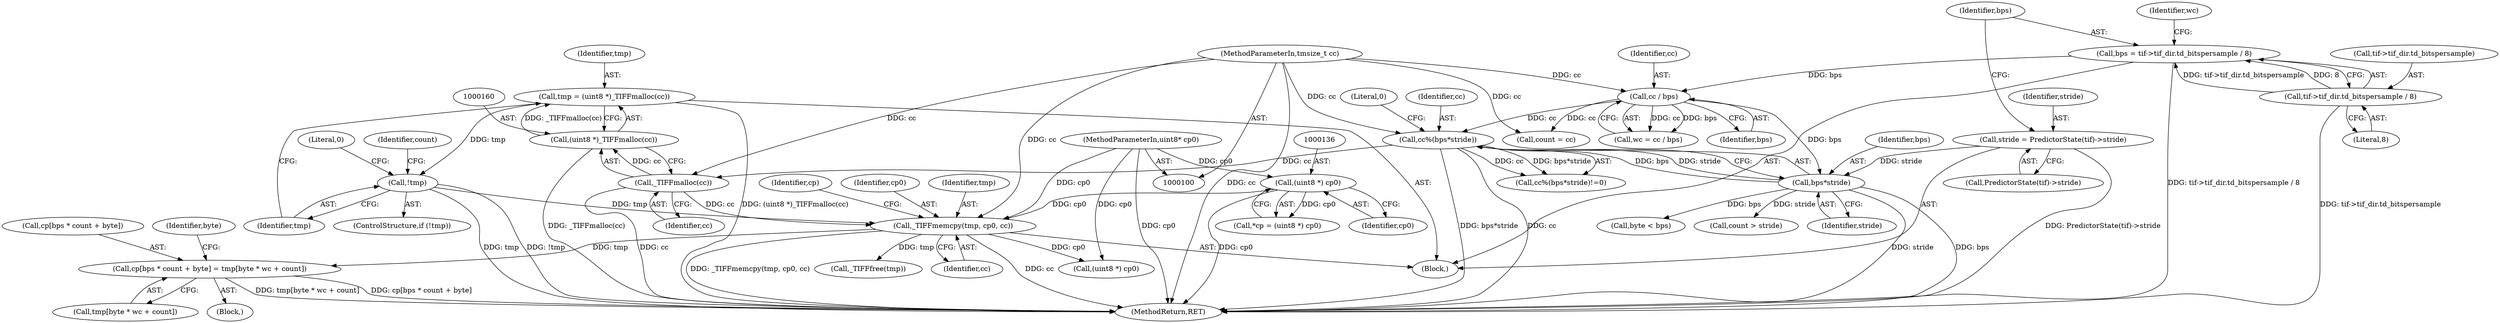 digraph "0_libtiff_6a984bf7905c6621281588431f384e79d11a2e33_0@array" {
"1000223" [label="(Call,cp[bps * count + byte] = tmp[byte * wc + count])"];
"1000193" [label="(Call,_TIFFmemcpy(tmp, cp0, cc))"];
"1000164" [label="(Call,!tmp)"];
"1000157" [label="(Call,tmp = (uint8 *)_TIFFmalloc(cc))"];
"1000159" [label="(Call,(uint8 *)_TIFFmalloc(cc))"];
"1000161" [label="(Call,_TIFFmalloc(cc))"];
"1000141" [label="(Call,cc%(bps*stride))"];
"1000103" [label="(MethodParameterIn,tmsize_t cc)"];
"1000125" [label="(Call,cc / bps)"];
"1000113" [label="(Call,bps = tif->tif_dir.td_bitspersample / 8)"];
"1000115" [label="(Call,tif->tif_dir.td_bitspersample / 8)"];
"1000143" [label="(Call,bps*stride)"];
"1000106" [label="(Call,stride = PredictorState(tif)->stride)"];
"1000135" [label="(Call,(uint8 *) cp0)"];
"1000102" [label="(MethodParameterIn,uint8* cp0)"];
"1000238" [label="(Call,_TIFFfree(tmp))"];
"1000161" [label="(Call,_TIFFmalloc(cc))"];
"1000164" [label="(Call,!tmp)"];
"1000125" [label="(Call,cc / bps)"];
"1000170" [label="(Identifier,count)"];
"1000165" [label="(Identifier,tmp)"];
"1000159" [label="(Call,(uint8 *)_TIFFmalloc(cc))"];
"1000104" [label="(Block,)"];
"1000217" [label="(Call,byte < bps)"];
"1000195" [label="(Identifier,cp0)"];
"1000141" [label="(Call,cc%(bps*stride))"];
"1000137" [label="(Identifier,cp0)"];
"1000163" [label="(ControlStructure,if (!tmp))"];
"1000193" [label="(Call,_TIFFmemcpy(tmp, cp0, cc))"];
"1000194" [label="(Identifier,tmp)"];
"1000223" [label="(Call,cp[bps * count + byte] = tmp[byte * wc + count])"];
"1000198" [label="(Identifier,cp)"];
"1000157" [label="(Call,tmp = (uint8 *)_TIFFmalloc(cc))"];
"1000123" [label="(Call,wc = cc / bps)"];
"1000146" [label="(Literal,0)"];
"1000127" [label="(Identifier,bps)"];
"1000144" [label="(Identifier,bps)"];
"1000114" [label="(Identifier,bps)"];
"1000224" [label="(Call,cp[bps * count + byte])"];
"1000145" [label="(Identifier,stride)"];
"1000158" [label="(Identifier,tmp)"];
"1000106" [label="(Call,stride = PredictorState(tif)->stride)"];
"1000221" [label="(Identifier,byte)"];
"1000129" [label="(Call,count = cc)"];
"1000167" [label="(Literal,0)"];
"1000103" [label="(MethodParameterIn,tmsize_t cc)"];
"1000126" [label="(Identifier,cc)"];
"1000124" [label="(Identifier,wc)"];
"1000199" [label="(Call,(uint8 *) cp0)"];
"1000162" [label="(Identifier,cc)"];
"1000113" [label="(Call,bps = tif->tif_dir.td_bitspersample / 8)"];
"1000231" [label="(Call,tmp[byte * wc + count])"];
"1000142" [label="(Identifier,cc)"];
"1000107" [label="(Identifier,stride)"];
"1000242" [label="(MethodReturn,RET)"];
"1000169" [label="(Call,count > stride)"];
"1000140" [label="(Call,cc%(bps*stride)!=0)"];
"1000108" [label="(Call,PredictorState(tif)->stride)"];
"1000121" [label="(Literal,8)"];
"1000115" [label="(Call,tif->tif_dir.td_bitspersample / 8)"];
"1000143" [label="(Call,bps*stride)"];
"1000116" [label="(Call,tif->tif_dir.td_bitspersample)"];
"1000133" [label="(Call,*cp = (uint8 *) cp0)"];
"1000102" [label="(MethodParameterIn,uint8* cp0)"];
"1000222" [label="(Block,)"];
"1000135" [label="(Call,(uint8 *) cp0)"];
"1000196" [label="(Identifier,cc)"];
"1000223" -> "1000222"  [label="AST: "];
"1000223" -> "1000231"  [label="CFG: "];
"1000224" -> "1000223"  [label="AST: "];
"1000231" -> "1000223"  [label="AST: "];
"1000221" -> "1000223"  [label="CFG: "];
"1000223" -> "1000242"  [label="DDG: tmp[byte * wc + count]"];
"1000223" -> "1000242"  [label="DDG: cp[bps * count + byte]"];
"1000193" -> "1000223"  [label="DDG: tmp"];
"1000193" -> "1000104"  [label="AST: "];
"1000193" -> "1000196"  [label="CFG: "];
"1000194" -> "1000193"  [label="AST: "];
"1000195" -> "1000193"  [label="AST: "];
"1000196" -> "1000193"  [label="AST: "];
"1000198" -> "1000193"  [label="CFG: "];
"1000193" -> "1000242"  [label="DDG: _TIFFmemcpy(tmp, cp0, cc)"];
"1000193" -> "1000242"  [label="DDG: cc"];
"1000164" -> "1000193"  [label="DDG: tmp"];
"1000135" -> "1000193"  [label="DDG: cp0"];
"1000102" -> "1000193"  [label="DDG: cp0"];
"1000161" -> "1000193"  [label="DDG: cc"];
"1000103" -> "1000193"  [label="DDG: cc"];
"1000193" -> "1000199"  [label="DDG: cp0"];
"1000193" -> "1000238"  [label="DDG: tmp"];
"1000164" -> "1000163"  [label="AST: "];
"1000164" -> "1000165"  [label="CFG: "];
"1000165" -> "1000164"  [label="AST: "];
"1000167" -> "1000164"  [label="CFG: "];
"1000170" -> "1000164"  [label="CFG: "];
"1000164" -> "1000242"  [label="DDG: !tmp"];
"1000164" -> "1000242"  [label="DDG: tmp"];
"1000157" -> "1000164"  [label="DDG: tmp"];
"1000157" -> "1000104"  [label="AST: "];
"1000157" -> "1000159"  [label="CFG: "];
"1000158" -> "1000157"  [label="AST: "];
"1000159" -> "1000157"  [label="AST: "];
"1000165" -> "1000157"  [label="CFG: "];
"1000157" -> "1000242"  [label="DDG: (uint8 *)_TIFFmalloc(cc)"];
"1000159" -> "1000157"  [label="DDG: _TIFFmalloc(cc)"];
"1000159" -> "1000161"  [label="CFG: "];
"1000160" -> "1000159"  [label="AST: "];
"1000161" -> "1000159"  [label="AST: "];
"1000159" -> "1000242"  [label="DDG: _TIFFmalloc(cc)"];
"1000161" -> "1000159"  [label="DDG: cc"];
"1000161" -> "1000162"  [label="CFG: "];
"1000162" -> "1000161"  [label="AST: "];
"1000161" -> "1000242"  [label="DDG: cc"];
"1000141" -> "1000161"  [label="DDG: cc"];
"1000103" -> "1000161"  [label="DDG: cc"];
"1000141" -> "1000140"  [label="AST: "];
"1000141" -> "1000143"  [label="CFG: "];
"1000142" -> "1000141"  [label="AST: "];
"1000143" -> "1000141"  [label="AST: "];
"1000146" -> "1000141"  [label="CFG: "];
"1000141" -> "1000242"  [label="DDG: cc"];
"1000141" -> "1000242"  [label="DDG: bps*stride"];
"1000141" -> "1000140"  [label="DDG: cc"];
"1000141" -> "1000140"  [label="DDG: bps*stride"];
"1000103" -> "1000141"  [label="DDG: cc"];
"1000125" -> "1000141"  [label="DDG: cc"];
"1000143" -> "1000141"  [label="DDG: bps"];
"1000143" -> "1000141"  [label="DDG: stride"];
"1000103" -> "1000100"  [label="AST: "];
"1000103" -> "1000242"  [label="DDG: cc"];
"1000103" -> "1000125"  [label="DDG: cc"];
"1000103" -> "1000129"  [label="DDG: cc"];
"1000125" -> "1000123"  [label="AST: "];
"1000125" -> "1000127"  [label="CFG: "];
"1000126" -> "1000125"  [label="AST: "];
"1000127" -> "1000125"  [label="AST: "];
"1000123" -> "1000125"  [label="CFG: "];
"1000125" -> "1000123"  [label="DDG: cc"];
"1000125" -> "1000123"  [label="DDG: bps"];
"1000113" -> "1000125"  [label="DDG: bps"];
"1000125" -> "1000129"  [label="DDG: cc"];
"1000125" -> "1000143"  [label="DDG: bps"];
"1000113" -> "1000104"  [label="AST: "];
"1000113" -> "1000115"  [label="CFG: "];
"1000114" -> "1000113"  [label="AST: "];
"1000115" -> "1000113"  [label="AST: "];
"1000124" -> "1000113"  [label="CFG: "];
"1000113" -> "1000242"  [label="DDG: tif->tif_dir.td_bitspersample / 8"];
"1000115" -> "1000113"  [label="DDG: tif->tif_dir.td_bitspersample"];
"1000115" -> "1000113"  [label="DDG: 8"];
"1000115" -> "1000121"  [label="CFG: "];
"1000116" -> "1000115"  [label="AST: "];
"1000121" -> "1000115"  [label="AST: "];
"1000115" -> "1000242"  [label="DDG: tif->tif_dir.td_bitspersample"];
"1000143" -> "1000145"  [label="CFG: "];
"1000144" -> "1000143"  [label="AST: "];
"1000145" -> "1000143"  [label="AST: "];
"1000143" -> "1000242"  [label="DDG: bps"];
"1000143" -> "1000242"  [label="DDG: stride"];
"1000106" -> "1000143"  [label="DDG: stride"];
"1000143" -> "1000169"  [label="DDG: stride"];
"1000143" -> "1000217"  [label="DDG: bps"];
"1000106" -> "1000104"  [label="AST: "];
"1000106" -> "1000108"  [label="CFG: "];
"1000107" -> "1000106"  [label="AST: "];
"1000108" -> "1000106"  [label="AST: "];
"1000114" -> "1000106"  [label="CFG: "];
"1000106" -> "1000242"  [label="DDG: PredictorState(tif)->stride"];
"1000135" -> "1000133"  [label="AST: "];
"1000135" -> "1000137"  [label="CFG: "];
"1000136" -> "1000135"  [label="AST: "];
"1000137" -> "1000135"  [label="AST: "];
"1000133" -> "1000135"  [label="CFG: "];
"1000135" -> "1000242"  [label="DDG: cp0"];
"1000135" -> "1000133"  [label="DDG: cp0"];
"1000102" -> "1000135"  [label="DDG: cp0"];
"1000102" -> "1000100"  [label="AST: "];
"1000102" -> "1000242"  [label="DDG: cp0"];
"1000102" -> "1000199"  [label="DDG: cp0"];
}
